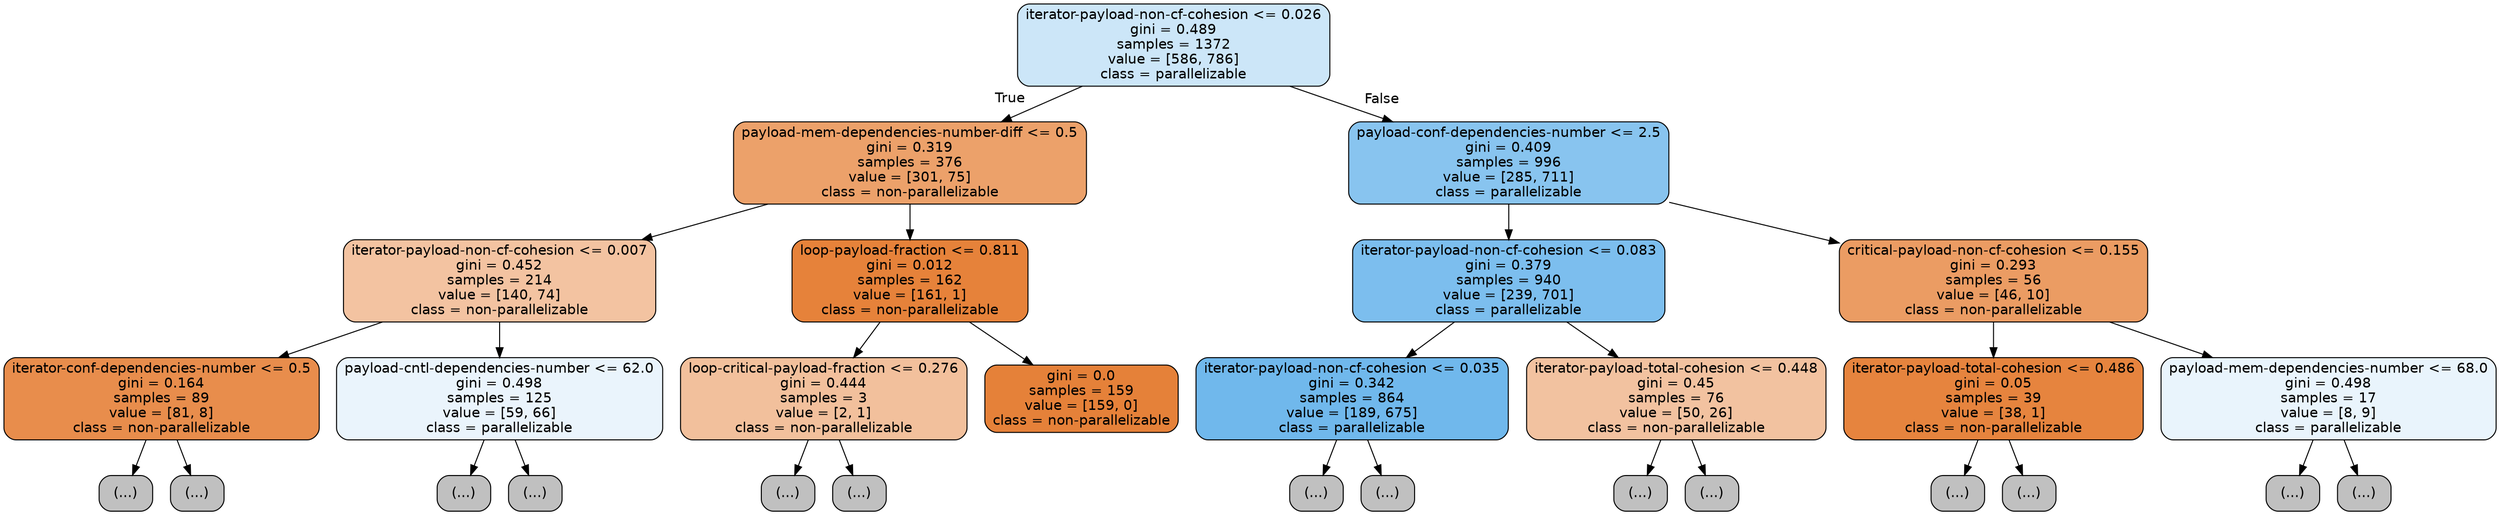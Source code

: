 digraph Tree {
node [shape=box, style="filled, rounded", color="black", fontname=helvetica] ;
edge [fontname=helvetica] ;
0 [label="iterator-payload-non-cf-cohesion <= 0.026\ngini = 0.489\nsamples = 1372\nvalue = [586, 786]\nclass = parallelizable", fillcolor="#399de541"] ;
1 [label="payload-mem-dependencies-number-diff <= 0.5\ngini = 0.319\nsamples = 376\nvalue = [301, 75]\nclass = non-parallelizable", fillcolor="#e58139bf"] ;
0 -> 1 [labeldistance=2.5, labelangle=45, headlabel="True"] ;
2 [label="iterator-payload-non-cf-cohesion <= 0.007\ngini = 0.452\nsamples = 214\nvalue = [140, 74]\nclass = non-parallelizable", fillcolor="#e5813978"] ;
1 -> 2 ;
3 [label="iterator-conf-dependencies-number <= 0.5\ngini = 0.164\nsamples = 89\nvalue = [81, 8]\nclass = non-parallelizable", fillcolor="#e58139e6"] ;
2 -> 3 ;
4 [label="(...)", fillcolor="#C0C0C0"] ;
3 -> 4 ;
7 [label="(...)", fillcolor="#C0C0C0"] ;
3 -> 7 ;
16 [label="payload-cntl-dependencies-number <= 62.0\ngini = 0.498\nsamples = 125\nvalue = [59, 66]\nclass = parallelizable", fillcolor="#399de51b"] ;
2 -> 16 ;
17 [label="(...)", fillcolor="#C0C0C0"] ;
16 -> 17 ;
34 [label="(...)", fillcolor="#C0C0C0"] ;
16 -> 34 ;
43 [label="loop-payload-fraction <= 0.811\ngini = 0.012\nsamples = 162\nvalue = [161, 1]\nclass = non-parallelizable", fillcolor="#e58139fd"] ;
1 -> 43 ;
44 [label="loop-critical-payload-fraction <= 0.276\ngini = 0.444\nsamples = 3\nvalue = [2, 1]\nclass = non-parallelizable", fillcolor="#e581397f"] ;
43 -> 44 ;
45 [label="(...)", fillcolor="#C0C0C0"] ;
44 -> 45 ;
46 [label="(...)", fillcolor="#C0C0C0"] ;
44 -> 46 ;
47 [label="gini = 0.0\nsamples = 159\nvalue = [159, 0]\nclass = non-parallelizable", fillcolor="#e58139ff"] ;
43 -> 47 ;
48 [label="payload-conf-dependencies-number <= 2.5\ngini = 0.409\nsamples = 996\nvalue = [285, 711]\nclass = parallelizable", fillcolor="#399de599"] ;
0 -> 48 [labeldistance=2.5, labelangle=-45, headlabel="False"] ;
49 [label="iterator-payload-non-cf-cohesion <= 0.083\ngini = 0.379\nsamples = 940\nvalue = [239, 701]\nclass = parallelizable", fillcolor="#399de5a8"] ;
48 -> 49 ;
50 [label="iterator-payload-non-cf-cohesion <= 0.035\ngini = 0.342\nsamples = 864\nvalue = [189, 675]\nclass = parallelizable", fillcolor="#399de5b8"] ;
49 -> 50 ;
51 [label="(...)", fillcolor="#C0C0C0"] ;
50 -> 51 ;
116 [label="(...)", fillcolor="#C0C0C0"] ;
50 -> 116 ;
237 [label="iterator-payload-total-cohesion <= 0.448\ngini = 0.45\nsamples = 76\nvalue = [50, 26]\nclass = non-parallelizable", fillcolor="#e581397a"] ;
49 -> 237 ;
238 [label="(...)", fillcolor="#C0C0C0"] ;
237 -> 238 ;
251 [label="(...)", fillcolor="#C0C0C0"] ;
237 -> 251 ;
264 [label="critical-payload-non-cf-cohesion <= 0.155\ngini = 0.293\nsamples = 56\nvalue = [46, 10]\nclass = non-parallelizable", fillcolor="#e58139c8"] ;
48 -> 264 ;
265 [label="iterator-payload-total-cohesion <= 0.486\ngini = 0.05\nsamples = 39\nvalue = [38, 1]\nclass = non-parallelizable", fillcolor="#e58139f8"] ;
264 -> 265 ;
266 [label="(...)", fillcolor="#C0C0C0"] ;
265 -> 266 ;
267 [label="(...)", fillcolor="#C0C0C0"] ;
265 -> 267 ;
270 [label="payload-mem-dependencies-number <= 68.0\ngini = 0.498\nsamples = 17\nvalue = [8, 9]\nclass = parallelizable", fillcolor="#399de51c"] ;
264 -> 270 ;
271 [label="(...)", fillcolor="#C0C0C0"] ;
270 -> 271 ;
278 [label="(...)", fillcolor="#C0C0C0"] ;
270 -> 278 ;
}